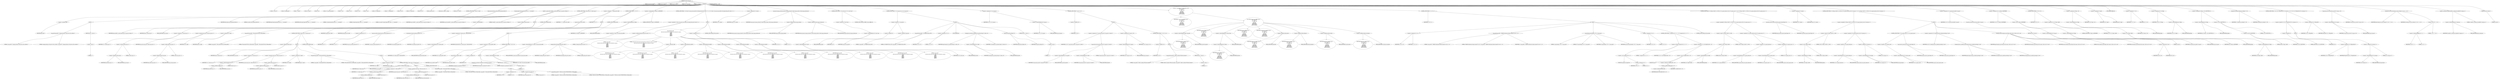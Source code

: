 digraph hostapd_notif_assoc {  
"1000119" [label = "(METHOD,hostapd_notif_assoc)" ]
"1000120" [label = "(PARAM,hostapd_data *hapd)" ]
"1000121" [label = "(PARAM,const u8 *addr)" ]
"1000122" [label = "(PARAM,const u8 *req_ies)" ]
"1000123" [label = "(PARAM,size_t req_ies_len)" ]
"1000124" [label = "(PARAM,int reassoc)" ]
"1000125" [label = "(BLOCK,,)" ]
"1000126" [label = "(LOCAL,v5: const u8 *)" ]
"1000127" [label = "(LOCAL,v6: hostapd_data *)" ]
"1000128" [label = "(LOCAL,v7: sta_info *)" ]
"1000129" [label = "(LOCAL,v8: sta_info *)" ]
"1000130" [label = "(LOCAL,v9: int)" ]
"1000131" [label = "(LOCAL,v10: wpa_state_machine *)" ]
"1000132" [label = "(LOCAL,v11: int)" ]
"1000133" [label = "(LOCAL,v12: int)" ]
"1000134" [label = "(LOCAL,v13: int)" ]
"1000135" [label = "(LOCAL,v15: int)" ]
"1000136" [label = "(LOCAL,v16: unsigned int)" ]
"1000137" [label = "(LOCAL,v17: hostapd_data *)" ]
"1000138" [label = "(LOCAL,v18: u32)" ]
"1000139" [label = "(LOCAL,v19: wpa_event)" ]
"1000140" [label = "(LOCAL,v20: u8 *)" ]
"1000141" [label = "(LOCAL,wpa_ie_len: int)" ]
"1000142" [label = "(LOCAL,elems: ieee802_11_elems)" ]
"1000143" [label = "(LOCAL,eid: u8 [ 1080 ])" ]
"1000144" [label = "(CONTROL_STRUCTURE,if ( !addr ),if ( !addr ))" ]
"1000145" [label = "(<operator>.logicalNot,!addr)" ]
"1000146" [label = "(IDENTIFIER,addr,!addr)" ]
"1000147" [label = "(BLOCK,,)" ]
"1000148" [label = "(wpa_printf,wpa_printf(2, \"hostapd_notif_assoc: Skip event with no address\"))" ]
"1000149" [label = "(LITERAL,2,wpa_printf(2, \"hostapd_notif_assoc: Skip event with no address\"))" ]
"1000150" [label = "(LITERAL,\"hostapd_notif_assoc: Skip event with no address\",wpa_printf(2, \"hostapd_notif_assoc: Skip event with no address\"))" ]
"1000151" [label = "(RETURN,return -1;,return -1;)" ]
"1000152" [label = "(<operator>.minus,-1)" ]
"1000153" [label = "(LITERAL,1,-1)" ]
"1000154" [label = "(random_add_randomness,random_add_randomness(addr, 6u))" ]
"1000155" [label = "(IDENTIFIER,addr,random_add_randomness(addr, 6u))" ]
"1000156" [label = "(LITERAL,6u,random_add_randomness(addr, 6u))" ]
"1000157" [label = "(hostapd_logger,hostapd_logger(hapd, addr, 1u, 2, \"associated\"))" ]
"1000158" [label = "(IDENTIFIER,hapd,hostapd_logger(hapd, addr, 1u, 2, \"associated\"))" ]
"1000159" [label = "(IDENTIFIER,addr,hostapd_logger(hapd, addr, 1u, 2, \"associated\"))" ]
"1000160" [label = "(LITERAL,1u,hostapd_logger(hapd, addr, 1u, 2, \"associated\"))" ]
"1000161" [label = "(LITERAL,2,hostapd_logger(hapd, addr, 1u, 2, \"associated\"))" ]
"1000162" [label = "(LITERAL,\"associated\",hostapd_logger(hapd, addr, 1u, 2, \"associated\"))" ]
"1000163" [label = "(ieee802_11_parse_elems,ieee802_11_parse_elems(req_ies, req_ies_len, &elems, 0))" ]
"1000164" [label = "(IDENTIFIER,req_ies,ieee802_11_parse_elems(req_ies, req_ies_len, &elems, 0))" ]
"1000165" [label = "(IDENTIFIER,req_ies_len,ieee802_11_parse_elems(req_ies, req_ies_len, &elems, 0))" ]
"1000166" [label = "(<operator>.addressOf,&elems)" ]
"1000167" [label = "(IDENTIFIER,elems,ieee802_11_parse_elems(req_ies, req_ies_len, &elems, 0))" ]
"1000168" [label = "(LITERAL,0,ieee802_11_parse_elems(req_ies, req_ies_len, &elems, 0))" ]
"1000169" [label = "(CONTROL_STRUCTURE,if ( elems.wps_ie ),if ( elems.wps_ie ))" ]
"1000170" [label = "(<operator>.fieldAccess,elems.wps_ie)" ]
"1000171" [label = "(IDENTIFIER,elems,if ( elems.wps_ie ))" ]
"1000172" [label = "(FIELD_IDENTIFIER,wps_ie,wps_ie)" ]
"1000173" [label = "(BLOCK,,)" ]
"1000174" [label = "(<operator>.assignment,v5 = elems.wps_ie - 2)" ]
"1000175" [label = "(IDENTIFIER,v5,v5 = elems.wps_ie - 2)" ]
"1000176" [label = "(<operator>.subtraction,elems.wps_ie - 2)" ]
"1000177" [label = "(<operator>.fieldAccess,elems.wps_ie)" ]
"1000178" [label = "(IDENTIFIER,elems,elems.wps_ie - 2)" ]
"1000179" [label = "(FIELD_IDENTIFIER,wps_ie,wps_ie)" ]
"1000180" [label = "(LITERAL,2,elems.wps_ie - 2)" ]
"1000181" [label = "(<operator>.assignment,wpa_ie_len = elems.wps_ie_len + 2)" ]
"1000182" [label = "(IDENTIFIER,wpa_ie_len,wpa_ie_len = elems.wps_ie_len + 2)" ]
"1000183" [label = "(<operator>.addition,elems.wps_ie_len + 2)" ]
"1000184" [label = "(<operator>.fieldAccess,elems.wps_ie_len)" ]
"1000185" [label = "(IDENTIFIER,elems,elems.wps_ie_len + 2)" ]
"1000186" [label = "(FIELD_IDENTIFIER,wps_ie_len,wps_ie_len)" ]
"1000187" [label = "(LITERAL,2,elems.wps_ie_len + 2)" ]
"1000188" [label = "(<operator>.assignment,v6 = hapd)" ]
"1000189" [label = "(IDENTIFIER,v6,v6 = hapd)" ]
"1000190" [label = "(IDENTIFIER,hapd,v6 = hapd)" ]
"1000191" [label = "(wpa_printf,wpa_printf(2, \"STA included WPS IE in (Re)AssocReq\"))" ]
"1000192" [label = "(LITERAL,2,wpa_printf(2, \"STA included WPS IE in (Re)AssocReq\"))" ]
"1000193" [label = "(LITERAL,\"STA included WPS IE in (Re)AssocReq\",wpa_printf(2, \"STA included WPS IE in (Re)AssocReq\"))" ]
"1000194" [label = "(CONTROL_STRUCTURE,else,else)" ]
"1000195" [label = "(CONTROL_STRUCTURE,if ( elems.rsn_ie ),if ( elems.rsn_ie ))" ]
"1000196" [label = "(<operator>.fieldAccess,elems.rsn_ie)" ]
"1000197" [label = "(IDENTIFIER,elems,if ( elems.rsn_ie ))" ]
"1000198" [label = "(FIELD_IDENTIFIER,rsn_ie,rsn_ie)" ]
"1000199" [label = "(BLOCK,,)" ]
"1000200" [label = "(<operator>.assignment,v5 = elems.rsn_ie - 2)" ]
"1000201" [label = "(IDENTIFIER,v5,v5 = elems.rsn_ie - 2)" ]
"1000202" [label = "(<operator>.subtraction,elems.rsn_ie - 2)" ]
"1000203" [label = "(<operator>.fieldAccess,elems.rsn_ie)" ]
"1000204" [label = "(IDENTIFIER,elems,elems.rsn_ie - 2)" ]
"1000205" [label = "(FIELD_IDENTIFIER,rsn_ie,rsn_ie)" ]
"1000206" [label = "(LITERAL,2,elems.rsn_ie - 2)" ]
"1000207" [label = "(<operator>.assignment,wpa_ie_len = elems.rsn_ie_len + 2)" ]
"1000208" [label = "(IDENTIFIER,wpa_ie_len,wpa_ie_len = elems.rsn_ie_len + 2)" ]
"1000209" [label = "(<operator>.addition,elems.rsn_ie_len + 2)" ]
"1000210" [label = "(<operator>.fieldAccess,elems.rsn_ie_len)" ]
"1000211" [label = "(IDENTIFIER,elems,elems.rsn_ie_len + 2)" ]
"1000212" [label = "(FIELD_IDENTIFIER,rsn_ie_len,rsn_ie_len)" ]
"1000213" [label = "(LITERAL,2,elems.rsn_ie_len + 2)" ]
"1000214" [label = "(<operator>.assignment,v6 = hapd)" ]
"1000215" [label = "(IDENTIFIER,v6,v6 = hapd)" ]
"1000216" [label = "(IDENTIFIER,hapd,v6 = hapd)" ]
"1000217" [label = "(wpa_printf,wpa_printf(2, \"STA included RSN IE in (Re)AssocReq\"))" ]
"1000218" [label = "(LITERAL,2,wpa_printf(2, \"STA included RSN IE in (Re)AssocReq\"))" ]
"1000219" [label = "(LITERAL,\"STA included RSN IE in (Re)AssocReq\",wpa_printf(2, \"STA included RSN IE in (Re)AssocReq\"))" ]
"1000220" [label = "(CONTROL_STRUCTURE,else,else)" ]
"1000221" [label = "(BLOCK,,)" ]
"1000222" [label = "(<operator>.assignment,v6 = hapd)" ]
"1000223" [label = "(IDENTIFIER,v6,v6 = hapd)" ]
"1000224" [label = "(IDENTIFIER,hapd,v6 = hapd)" ]
"1000225" [label = "(CONTROL_STRUCTURE,if ( elems.wpa_ie ),if ( elems.wpa_ie ))" ]
"1000226" [label = "(<operator>.fieldAccess,elems.wpa_ie)" ]
"1000227" [label = "(IDENTIFIER,elems,if ( elems.wpa_ie ))" ]
"1000228" [label = "(FIELD_IDENTIFIER,wpa_ie,wpa_ie)" ]
"1000229" [label = "(BLOCK,,)" ]
"1000230" [label = "(<operator>.assignment,v5 = elems.wpa_ie - 2)" ]
"1000231" [label = "(IDENTIFIER,v5,v5 = elems.wpa_ie - 2)" ]
"1000232" [label = "(<operator>.subtraction,elems.wpa_ie - 2)" ]
"1000233" [label = "(<operator>.fieldAccess,elems.wpa_ie)" ]
"1000234" [label = "(IDENTIFIER,elems,elems.wpa_ie - 2)" ]
"1000235" [label = "(FIELD_IDENTIFIER,wpa_ie,wpa_ie)" ]
"1000236" [label = "(LITERAL,2,elems.wpa_ie - 2)" ]
"1000237" [label = "(<operator>.assignment,wpa_ie_len = elems.wpa_ie_len + 2)" ]
"1000238" [label = "(IDENTIFIER,wpa_ie_len,wpa_ie_len = elems.wpa_ie_len + 2)" ]
"1000239" [label = "(<operator>.addition,elems.wpa_ie_len + 2)" ]
"1000240" [label = "(<operator>.fieldAccess,elems.wpa_ie_len)" ]
"1000241" [label = "(IDENTIFIER,elems,elems.wpa_ie_len + 2)" ]
"1000242" [label = "(FIELD_IDENTIFIER,wpa_ie_len,wpa_ie_len)" ]
"1000243" [label = "(LITERAL,2,elems.wpa_ie_len + 2)" ]
"1000244" [label = "(wpa_printf,wpa_printf(2, \"STA included WPA IE in (Re)AssocReq\"))" ]
"1000245" [label = "(LITERAL,2,wpa_printf(2, \"STA included WPA IE in (Re)AssocReq\"))" ]
"1000246" [label = "(LITERAL,\"STA included WPA IE in (Re)AssocReq\",wpa_printf(2, \"STA included WPA IE in (Re)AssocReq\"))" ]
"1000247" [label = "(CONTROL_STRUCTURE,else,else)" ]
"1000248" [label = "(BLOCK,,)" ]
"1000249" [label = "(<operator>.assignment,v5 = 0)" ]
"1000250" [label = "(IDENTIFIER,v5,v5 = 0)" ]
"1000251" [label = "(LITERAL,0,v5 = 0)" ]
"1000252" [label = "(<operator>.assignment,wpa_ie_len = 0)" ]
"1000253" [label = "(IDENTIFIER,wpa_ie_len,wpa_ie_len = 0)" ]
"1000254" [label = "(LITERAL,0,wpa_ie_len = 0)" ]
"1000255" [label = "(wpa_printf,wpa_printf(2, \"STA did not include WPS/RSN/WPA IE in (Re)AssocReq\"))" ]
"1000256" [label = "(LITERAL,2,wpa_printf(2, \"STA did not include WPS/RSN/WPA IE in (Re)AssocReq\"))" ]
"1000257" [label = "(LITERAL,\"STA did not include WPS/RSN/WPA IE in (Re)AssocReq\",wpa_printf(2, \"STA did not include WPS/RSN/WPA IE in (Re)AssocReq\"))" ]
"1000258" [label = "(<operator>.assignment,v7 = ap_get_sta(v6, addr))" ]
"1000259" [label = "(IDENTIFIER,v7,v7 = ap_get_sta(v6, addr))" ]
"1000260" [label = "(ap_get_sta,ap_get_sta(v6, addr))" ]
"1000261" [label = "(IDENTIFIER,v6,ap_get_sta(v6, addr))" ]
"1000262" [label = "(IDENTIFIER,addr,ap_get_sta(v6, addr))" ]
"1000263" [label = "(CONTROL_STRUCTURE,if ( v7 ),if ( v7 ))" ]
"1000264" [label = "(IDENTIFIER,v7,if ( v7 ))" ]
"1000265" [label = "(BLOCK,,)" ]
"1000266" [label = "(<operator>.assignment,v8 = v7)" ]
"1000267" [label = "(IDENTIFIER,v8,v8 = v7)" ]
"1000268" [label = "(IDENTIFIER,v7,v8 = v7)" ]
"1000269" [label = "(ap_sta_no_session_timeout,ap_sta_no_session_timeout(v6, v7))" ]
"1000270" [label = "(IDENTIFIER,v6,ap_sta_no_session_timeout(v6, v7))" ]
"1000271" [label = "(IDENTIFIER,v7,ap_sta_no_session_timeout(v6, v7))" ]
"1000272" [label = "(accounting_sta_stop,accounting_sta_stop(v6, v8))" ]
"1000273" [label = "(IDENTIFIER,v6,accounting_sta_stop(v6, v8))" ]
"1000274" [label = "(IDENTIFIER,v8,accounting_sta_stop(v6, v8))" ]
"1000275" [label = "(<operator>.assignment,v8->timeout_next = STA_NULLFUNC)" ]
"1000276" [label = "(<operator>.indirectFieldAccess,v8->timeout_next)" ]
"1000277" [label = "(IDENTIFIER,v8,v8->timeout_next = STA_NULLFUNC)" ]
"1000278" [label = "(FIELD_IDENTIFIER,timeout_next,timeout_next)" ]
"1000279" [label = "(IDENTIFIER,STA_NULLFUNC,v8->timeout_next = STA_NULLFUNC)" ]
"1000280" [label = "(CONTROL_STRUCTURE,else,else)" ]
"1000281" [label = "(BLOCK,,)" ]
"1000282" [label = "(<operator>.assignment,v8 = ap_sta_add(v6, addr))" ]
"1000283" [label = "(IDENTIFIER,v8,v8 = ap_sta_add(v6, addr))" ]
"1000284" [label = "(ap_sta_add,ap_sta_add(v6, addr))" ]
"1000285" [label = "(IDENTIFIER,v6,ap_sta_add(v6, addr))" ]
"1000286" [label = "(IDENTIFIER,addr,ap_sta_add(v6, addr))" ]
"1000287" [label = "(CONTROL_STRUCTURE,if ( !v8 ),if ( !v8 ))" ]
"1000288" [label = "(<operator>.logicalNot,!v8)" ]
"1000289" [label = "(IDENTIFIER,v8,!v8)" ]
"1000290" [label = "(BLOCK,,)" ]
"1000291" [label = "(hostapd_drv_sta_disassoc,hostapd_drv_sta_disassoc(v6, addr, 5))" ]
"1000292" [label = "(IDENTIFIER,v6,hostapd_drv_sta_disassoc(v6, addr, 5))" ]
"1000293" [label = "(IDENTIFIER,addr,hostapd_drv_sta_disassoc(v6, addr, 5))" ]
"1000294" [label = "(LITERAL,5,hostapd_drv_sta_disassoc(v6, addr, 5))" ]
"1000295" [label = "(RETURN,return -1;,return -1;)" ]
"1000296" [label = "(<operator>.minus,-1)" ]
"1000297" [label = "(LITERAL,1,-1)" ]
"1000298" [label = "(<operators>.assignmentAnd,v8->flags &= 0xFFFECFFF)" ]
"1000299" [label = "(<operator>.indirectFieldAccess,v8->flags)" ]
"1000300" [label = "(IDENTIFIER,v8,v8->flags &= 0xFFFECFFF)" ]
"1000301" [label = "(FIELD_IDENTIFIER,flags,flags)" ]
"1000302" [label = "(LITERAL,0xFFFECFFF,v8->flags &= 0xFFFECFFF)" ]
"1000303" [label = "(CONTROL_STRUCTURE,if ( !v6->iface->drv_max_acl_mac_addrs && hostapd_check_acl(v6, addr, 0) != 1 ),if ( !v6->iface->drv_max_acl_mac_addrs && hostapd_check_acl(v6, addr, 0) != 1 ))" ]
"1000304" [label = "(<operator>.logicalAnd,!v6->iface->drv_max_acl_mac_addrs && hostapd_check_acl(v6, addr, 0) != 1)" ]
"1000305" [label = "(<operator>.logicalNot,!v6->iface->drv_max_acl_mac_addrs)" ]
"1000306" [label = "(<operator>.indirectFieldAccess,v6->iface->drv_max_acl_mac_addrs)" ]
"1000307" [label = "(<operator>.indirectFieldAccess,v6->iface)" ]
"1000308" [label = "(IDENTIFIER,v6,!v6->iface->drv_max_acl_mac_addrs)" ]
"1000309" [label = "(FIELD_IDENTIFIER,iface,iface)" ]
"1000310" [label = "(FIELD_IDENTIFIER,drv_max_acl_mac_addrs,drv_max_acl_mac_addrs)" ]
"1000311" [label = "(<operator>.notEquals,hostapd_check_acl(v6, addr, 0) != 1)" ]
"1000312" [label = "(hostapd_check_acl,hostapd_check_acl(v6, addr, 0))" ]
"1000313" [label = "(IDENTIFIER,v6,hostapd_check_acl(v6, addr, 0))" ]
"1000314" [label = "(IDENTIFIER,addr,hostapd_check_acl(v6, addr, 0))" ]
"1000315" [label = "(LITERAL,0,hostapd_check_acl(v6, addr, 0))" ]
"1000316" [label = "(LITERAL,1,hostapd_check_acl(v6, addr, 0) != 1)" ]
"1000317" [label = "(BLOCK,,)" ]
"1000318" [label = "(wpa_printf,wpa_printf(\n      3,\n      \"STA %02x:%02x:%02x:%02x:%02x:%02x not allowed to connect\",\n      *addr,\n      addr[1],\n      addr[2],\n      addr[3],\n      addr[4],\n      addr[5]))" ]
"1000319" [label = "(LITERAL,3,wpa_printf(\n      3,\n      \"STA %02x:%02x:%02x:%02x:%02x:%02x not allowed to connect\",\n      *addr,\n      addr[1],\n      addr[2],\n      addr[3],\n      addr[4],\n      addr[5]))" ]
"1000320" [label = "(LITERAL,\"STA %02x:%02x:%02x:%02x:%02x:%02x not allowed to connect\",wpa_printf(\n      3,\n      \"STA %02x:%02x:%02x:%02x:%02x:%02x not allowed to connect\",\n      *addr,\n      addr[1],\n      addr[2],\n      addr[3],\n      addr[4],\n      addr[5]))" ]
"1000321" [label = "(<operator>.indirection,*addr)" ]
"1000322" [label = "(IDENTIFIER,addr,wpa_printf(\n      3,\n      \"STA %02x:%02x:%02x:%02x:%02x:%02x not allowed to connect\",\n      *addr,\n      addr[1],\n      addr[2],\n      addr[3],\n      addr[4],\n      addr[5]))" ]
"1000323" [label = "(<operator>.indirectIndexAccess,addr[1])" ]
"1000324" [label = "(IDENTIFIER,addr,wpa_printf(\n      3,\n      \"STA %02x:%02x:%02x:%02x:%02x:%02x not allowed to connect\",\n      *addr,\n      addr[1],\n      addr[2],\n      addr[3],\n      addr[4],\n      addr[5]))" ]
"1000325" [label = "(LITERAL,1,wpa_printf(\n      3,\n      \"STA %02x:%02x:%02x:%02x:%02x:%02x not allowed to connect\",\n      *addr,\n      addr[1],\n      addr[2],\n      addr[3],\n      addr[4],\n      addr[5]))" ]
"1000326" [label = "(<operator>.indirectIndexAccess,addr[2])" ]
"1000327" [label = "(IDENTIFIER,addr,wpa_printf(\n      3,\n      \"STA %02x:%02x:%02x:%02x:%02x:%02x not allowed to connect\",\n      *addr,\n      addr[1],\n      addr[2],\n      addr[3],\n      addr[4],\n      addr[5]))" ]
"1000328" [label = "(LITERAL,2,wpa_printf(\n      3,\n      \"STA %02x:%02x:%02x:%02x:%02x:%02x not allowed to connect\",\n      *addr,\n      addr[1],\n      addr[2],\n      addr[3],\n      addr[4],\n      addr[5]))" ]
"1000329" [label = "(<operator>.indirectIndexAccess,addr[3])" ]
"1000330" [label = "(IDENTIFIER,addr,wpa_printf(\n      3,\n      \"STA %02x:%02x:%02x:%02x:%02x:%02x not allowed to connect\",\n      *addr,\n      addr[1],\n      addr[2],\n      addr[3],\n      addr[4],\n      addr[5]))" ]
"1000331" [label = "(LITERAL,3,wpa_printf(\n      3,\n      \"STA %02x:%02x:%02x:%02x:%02x:%02x not allowed to connect\",\n      *addr,\n      addr[1],\n      addr[2],\n      addr[3],\n      addr[4],\n      addr[5]))" ]
"1000332" [label = "(<operator>.indirectIndexAccess,addr[4])" ]
"1000333" [label = "(IDENTIFIER,addr,wpa_printf(\n      3,\n      \"STA %02x:%02x:%02x:%02x:%02x:%02x not allowed to connect\",\n      *addr,\n      addr[1],\n      addr[2],\n      addr[3],\n      addr[4],\n      addr[5]))" ]
"1000334" [label = "(LITERAL,4,wpa_printf(\n      3,\n      \"STA %02x:%02x:%02x:%02x:%02x:%02x not allowed to connect\",\n      *addr,\n      addr[1],\n      addr[2],\n      addr[3],\n      addr[4],\n      addr[5]))" ]
"1000335" [label = "(<operator>.indirectIndexAccess,addr[5])" ]
"1000336" [label = "(IDENTIFIER,addr,wpa_printf(\n      3,\n      \"STA %02x:%02x:%02x:%02x:%02x:%02x not allowed to connect\",\n      *addr,\n      addr[1],\n      addr[2],\n      addr[3],\n      addr[4],\n      addr[5]))" ]
"1000337" [label = "(LITERAL,5,wpa_printf(\n      3,\n      \"STA %02x:%02x:%02x:%02x:%02x:%02x not allowed to connect\",\n      *addr,\n      addr[1],\n      addr[2],\n      addr[3],\n      addr[4],\n      addr[5]))" ]
"1000338" [label = "(<operator>.assignment,v13 = 1)" ]
"1000339" [label = "(IDENTIFIER,v13,v13 = 1)" ]
"1000340" [label = "(LITERAL,1,v13 = 1)" ]
"1000341" [label = "(CONTROL_STRUCTURE,goto fail;,goto fail;)" ]
"1000342" [label = "(<operator>.assignment,v9 = reassoc)" ]
"1000343" [label = "(IDENTIFIER,v9,v9 = reassoc)" ]
"1000344" [label = "(IDENTIFIER,reassoc,v9 = reassoc)" ]
"1000345" [label = "(ap_copy_sta_supp_op_classes,ap_copy_sta_supp_op_classes(v8, elems.supp_op_classes, elems.supp_op_classes_len))" ]
"1000346" [label = "(IDENTIFIER,v8,ap_copy_sta_supp_op_classes(v8, elems.supp_op_classes, elems.supp_op_classes_len))" ]
"1000347" [label = "(<operator>.fieldAccess,elems.supp_op_classes)" ]
"1000348" [label = "(IDENTIFIER,elems,ap_copy_sta_supp_op_classes(v8, elems.supp_op_classes, elems.supp_op_classes_len))" ]
"1000349" [label = "(FIELD_IDENTIFIER,supp_op_classes,supp_op_classes)" ]
"1000350" [label = "(<operator>.fieldAccess,elems.supp_op_classes_len)" ]
"1000351" [label = "(IDENTIFIER,elems,ap_copy_sta_supp_op_classes(v8, elems.supp_op_classes, elems.supp_op_classes_len))" ]
"1000352" [label = "(FIELD_IDENTIFIER,supp_op_classes_len,supp_op_classes_len)" ]
"1000353" [label = "(CONTROL_STRUCTURE,if ( !v6->conf->wpa ),if ( !v6->conf->wpa ))" ]
"1000354" [label = "(<operator>.logicalNot,!v6->conf->wpa)" ]
"1000355" [label = "(<operator>.indirectFieldAccess,v6->conf->wpa)" ]
"1000356" [label = "(<operator>.indirectFieldAccess,v6->conf)" ]
"1000357" [label = "(IDENTIFIER,v6,!v6->conf->wpa)" ]
"1000358" [label = "(FIELD_IDENTIFIER,conf,conf)" ]
"1000359" [label = "(FIELD_IDENTIFIER,wpa,wpa)" ]
"1000360" [label = "(CONTROL_STRUCTURE,goto LABEL_38;,goto LABEL_38;)" ]
"1000361" [label = "(CONTROL_STRUCTURE,if ( !v5 || !wpa_ie_len ),if ( !v5 || !wpa_ie_len ))" ]
"1000362" [label = "(<operator>.logicalOr,!v5 || !wpa_ie_len)" ]
"1000363" [label = "(<operator>.logicalNot,!v5)" ]
"1000364" [label = "(IDENTIFIER,v5,!v5)" ]
"1000365" [label = "(<operator>.logicalNot,!wpa_ie_len)" ]
"1000366" [label = "(IDENTIFIER,wpa_ie_len,!wpa_ie_len)" ]
"1000367" [label = "(BLOCK,,)" ]
"1000368" [label = "(wpa_printf,wpa_printf(2, \"No WPA/RSN IE from STA\"))" ]
"1000369" [label = "(LITERAL,2,wpa_printf(2, \"No WPA/RSN IE from STA\"))" ]
"1000370" [label = "(LITERAL,\"No WPA/RSN IE from STA\",wpa_printf(2, \"No WPA/RSN IE from STA\"))" ]
"1000371" [label = "(<operator>.assignment,v13 = 13)" ]
"1000372" [label = "(IDENTIFIER,v13,v13 = 13)" ]
"1000373" [label = "(LITERAL,13,v13 = 13)" ]
"1000374" [label = "(JUMP_TARGET,fail)" ]
"1000375" [label = "(hostapd_drv_sta_disassoc,hostapd_drv_sta_disassoc(hapd, v8->addr, v13))" ]
"1000376" [label = "(IDENTIFIER,hapd,hostapd_drv_sta_disassoc(hapd, v8->addr, v13))" ]
"1000377" [label = "(<operator>.indirectFieldAccess,v8->addr)" ]
"1000378" [label = "(IDENTIFIER,v8,hostapd_drv_sta_disassoc(hapd, v8->addr, v13))" ]
"1000379" [label = "(FIELD_IDENTIFIER,addr,addr)" ]
"1000380" [label = "(IDENTIFIER,v13,hostapd_drv_sta_disassoc(hapd, v8->addr, v13))" ]
"1000381" [label = "(ap_free_sta,ap_free_sta(hapd, v8))" ]
"1000382" [label = "(IDENTIFIER,hapd,ap_free_sta(hapd, v8))" ]
"1000383" [label = "(IDENTIFIER,v8,ap_free_sta(hapd, v8))" ]
"1000384" [label = "(RETURN,return -1;,return -1;)" ]
"1000385" [label = "(<operator>.minus,-1)" ]
"1000386" [label = "(LITERAL,1,-1)" ]
"1000387" [label = "(<operator>.assignment,v10 = v8->wpa_sm)" ]
"1000388" [label = "(IDENTIFIER,v10,v10 = v8->wpa_sm)" ]
"1000389" [label = "(<operator>.indirectFieldAccess,v8->wpa_sm)" ]
"1000390" [label = "(IDENTIFIER,v8,v10 = v8->wpa_sm)" ]
"1000391" [label = "(FIELD_IDENTIFIER,wpa_sm,wpa_sm)" ]
"1000392" [label = "(CONTROL_STRUCTURE,if ( !v10 ),if ( !v10 ))" ]
"1000393" [label = "(<operator>.logicalNot,!v10)" ]
"1000394" [label = "(IDENTIFIER,v10,!v10)" ]
"1000395" [label = "(BLOCK,,)" ]
"1000396" [label = "(<operator>.assignment,v10 = wpa_auth_sta_init(v6->wpa_auth, v8->addr, 0))" ]
"1000397" [label = "(IDENTIFIER,v10,v10 = wpa_auth_sta_init(v6->wpa_auth, v8->addr, 0))" ]
"1000398" [label = "(wpa_auth_sta_init,wpa_auth_sta_init(v6->wpa_auth, v8->addr, 0))" ]
"1000399" [label = "(<operator>.indirectFieldAccess,v6->wpa_auth)" ]
"1000400" [label = "(IDENTIFIER,v6,wpa_auth_sta_init(v6->wpa_auth, v8->addr, 0))" ]
"1000401" [label = "(FIELD_IDENTIFIER,wpa_auth,wpa_auth)" ]
"1000402" [label = "(<operator>.indirectFieldAccess,v8->addr)" ]
"1000403" [label = "(IDENTIFIER,v8,wpa_auth_sta_init(v6->wpa_auth, v8->addr, 0))" ]
"1000404" [label = "(FIELD_IDENTIFIER,addr,addr)" ]
"1000405" [label = "(LITERAL,0,wpa_auth_sta_init(v6->wpa_auth, v8->addr, 0))" ]
"1000406" [label = "(<operator>.assignment,v8->wpa_sm = v10)" ]
"1000407" [label = "(<operator>.indirectFieldAccess,v8->wpa_sm)" ]
"1000408" [label = "(IDENTIFIER,v8,v8->wpa_sm = v10)" ]
"1000409" [label = "(FIELD_IDENTIFIER,wpa_sm,wpa_sm)" ]
"1000410" [label = "(IDENTIFIER,v10,v8->wpa_sm = v10)" ]
"1000411" [label = "(CONTROL_STRUCTURE,if ( !v10 ),if ( !v10 ))" ]
"1000412" [label = "(<operator>.logicalNot,!v10)" ]
"1000413" [label = "(IDENTIFIER,v10,!v10)" ]
"1000414" [label = "(BLOCK,,)" ]
"1000415" [label = "(wpa_printf,wpa_printf(5, \"Failed to initialize WPA state machine\"))" ]
"1000416" [label = "(LITERAL,5,wpa_printf(5, \"Failed to initialize WPA state machine\"))" ]
"1000417" [label = "(LITERAL,\"Failed to initialize WPA state machine\",wpa_printf(5, \"Failed to initialize WPA state machine\"))" ]
"1000418" [label = "(RETURN,return -1;,return -1;)" ]
"1000419" [label = "(<operator>.minus,-1)" ]
"1000420" [label = "(LITERAL,1,-1)" ]
"1000421" [label = "(<operator>.assignment,v11 = wpa_validate_wpa_ie(\n          hapd->wpa_auth,\n          v10,\n          v6->iface->freq,\n          v5,\n          wpa_ie_len,\n          elems.mdie,\n          elems.mdie_len,\n          elems.owe_dh,\n          elems.owe_dh_len))" ]
"1000422" [label = "(IDENTIFIER,v11,v11 = wpa_validate_wpa_ie(\n          hapd->wpa_auth,\n          v10,\n          v6->iface->freq,\n          v5,\n          wpa_ie_len,\n          elems.mdie,\n          elems.mdie_len,\n          elems.owe_dh,\n          elems.owe_dh_len))" ]
"1000423" [label = "(wpa_validate_wpa_ie,wpa_validate_wpa_ie(\n          hapd->wpa_auth,\n          v10,\n          v6->iface->freq,\n          v5,\n          wpa_ie_len,\n          elems.mdie,\n          elems.mdie_len,\n          elems.owe_dh,\n          elems.owe_dh_len))" ]
"1000424" [label = "(<operator>.indirectFieldAccess,hapd->wpa_auth)" ]
"1000425" [label = "(IDENTIFIER,hapd,wpa_validate_wpa_ie(\n          hapd->wpa_auth,\n          v10,\n          v6->iface->freq,\n          v5,\n          wpa_ie_len,\n          elems.mdie,\n          elems.mdie_len,\n          elems.owe_dh,\n          elems.owe_dh_len))" ]
"1000426" [label = "(FIELD_IDENTIFIER,wpa_auth,wpa_auth)" ]
"1000427" [label = "(IDENTIFIER,v10,wpa_validate_wpa_ie(\n          hapd->wpa_auth,\n          v10,\n          v6->iface->freq,\n          v5,\n          wpa_ie_len,\n          elems.mdie,\n          elems.mdie_len,\n          elems.owe_dh,\n          elems.owe_dh_len))" ]
"1000428" [label = "(<operator>.indirectFieldAccess,v6->iface->freq)" ]
"1000429" [label = "(<operator>.indirectFieldAccess,v6->iface)" ]
"1000430" [label = "(IDENTIFIER,v6,wpa_validate_wpa_ie(\n          hapd->wpa_auth,\n          v10,\n          v6->iface->freq,\n          v5,\n          wpa_ie_len,\n          elems.mdie,\n          elems.mdie_len,\n          elems.owe_dh,\n          elems.owe_dh_len))" ]
"1000431" [label = "(FIELD_IDENTIFIER,iface,iface)" ]
"1000432" [label = "(FIELD_IDENTIFIER,freq,freq)" ]
"1000433" [label = "(IDENTIFIER,v5,wpa_validate_wpa_ie(\n          hapd->wpa_auth,\n          v10,\n          v6->iface->freq,\n          v5,\n          wpa_ie_len,\n          elems.mdie,\n          elems.mdie_len,\n          elems.owe_dh,\n          elems.owe_dh_len))" ]
"1000434" [label = "(IDENTIFIER,wpa_ie_len,wpa_validate_wpa_ie(\n          hapd->wpa_auth,\n          v10,\n          v6->iface->freq,\n          v5,\n          wpa_ie_len,\n          elems.mdie,\n          elems.mdie_len,\n          elems.owe_dh,\n          elems.owe_dh_len))" ]
"1000435" [label = "(<operator>.fieldAccess,elems.mdie)" ]
"1000436" [label = "(IDENTIFIER,elems,wpa_validate_wpa_ie(\n          hapd->wpa_auth,\n          v10,\n          v6->iface->freq,\n          v5,\n          wpa_ie_len,\n          elems.mdie,\n          elems.mdie_len,\n          elems.owe_dh,\n          elems.owe_dh_len))" ]
"1000437" [label = "(FIELD_IDENTIFIER,mdie,mdie)" ]
"1000438" [label = "(<operator>.fieldAccess,elems.mdie_len)" ]
"1000439" [label = "(IDENTIFIER,elems,wpa_validate_wpa_ie(\n          hapd->wpa_auth,\n          v10,\n          v6->iface->freq,\n          v5,\n          wpa_ie_len,\n          elems.mdie,\n          elems.mdie_len,\n          elems.owe_dh,\n          elems.owe_dh_len))" ]
"1000440" [label = "(FIELD_IDENTIFIER,mdie_len,mdie_len)" ]
"1000441" [label = "(<operator>.fieldAccess,elems.owe_dh)" ]
"1000442" [label = "(IDENTIFIER,elems,wpa_validate_wpa_ie(\n          hapd->wpa_auth,\n          v10,\n          v6->iface->freq,\n          v5,\n          wpa_ie_len,\n          elems.mdie,\n          elems.mdie_len,\n          elems.owe_dh,\n          elems.owe_dh_len))" ]
"1000443" [label = "(FIELD_IDENTIFIER,owe_dh,owe_dh)" ]
"1000444" [label = "(<operator>.fieldAccess,elems.owe_dh_len)" ]
"1000445" [label = "(IDENTIFIER,elems,wpa_validate_wpa_ie(\n          hapd->wpa_auth,\n          v10,\n          v6->iface->freq,\n          v5,\n          wpa_ie_len,\n          elems.mdie,\n          elems.mdie_len,\n          elems.owe_dh,\n          elems.owe_dh_len))" ]
"1000446" [label = "(FIELD_IDENTIFIER,owe_dh_len,owe_dh_len)" ]
"1000447" [label = "(CONTROL_STRUCTURE,if ( v11 ),if ( v11 ))" ]
"1000448" [label = "(IDENTIFIER,v11,if ( v11 ))" ]
"1000449" [label = "(BLOCK,,)" ]
"1000450" [label = "(<operator>.assignment,v12 = v11)" ]
"1000451" [label = "(IDENTIFIER,v12,v12 = v11)" ]
"1000452" [label = "(IDENTIFIER,v11,v12 = v11)" ]
"1000453" [label = "(wpa_printf,wpa_printf(2, \"WPA/RSN information element rejected? (res %u)\", v11))" ]
"1000454" [label = "(LITERAL,2,wpa_printf(2, \"WPA/RSN information element rejected? (res %u)\", v11))" ]
"1000455" [label = "(LITERAL,\"WPA/RSN information element rejected? (res %u)\",wpa_printf(2, \"WPA/RSN information element rejected? (res %u)\", v11))" ]
"1000456" [label = "(IDENTIFIER,v11,wpa_printf(2, \"WPA/RSN information element rejected? (res %u)\", v11))" ]
"1000457" [label = "(wpa_hexdump,wpa_hexdump(2, \"IE\", v5, wpa_ie_len))" ]
"1000458" [label = "(LITERAL,2,wpa_hexdump(2, \"IE\", v5, wpa_ie_len))" ]
"1000459" [label = "(LITERAL,\"IE\",wpa_hexdump(2, \"IE\", v5, wpa_ie_len))" ]
"1000460" [label = "(IDENTIFIER,v5,wpa_hexdump(2, \"IE\", v5, wpa_ie_len))" ]
"1000461" [label = "(IDENTIFIER,wpa_ie_len,wpa_hexdump(2, \"IE\", v5, wpa_ie_len))" ]
"1000462" [label = "(<operator>.assignment,v13 = 13)" ]
"1000463" [label = "(IDENTIFIER,v13,v13 = 13)" ]
"1000464" [label = "(LITERAL,13,v13 = 13)" ]
"1000465" [label = "(CONTROL_STRUCTURE,if ( (unsigned int)(v12 - 2) < 7 ),if ( (unsigned int)(v12 - 2) < 7 ))" ]
"1000466" [label = "(<operator>.lessThan,(unsigned int)(v12 - 2) < 7)" ]
"1000467" [label = "(<operator>.cast,(unsigned int)(v12 - 2))" ]
"1000468" [label = "(UNKNOWN,unsigned int,unsigned int)" ]
"1000469" [label = "(<operator>.subtraction,v12 - 2)" ]
"1000470" [label = "(IDENTIFIER,v12,v12 - 2)" ]
"1000471" [label = "(LITERAL,2,v12 - 2)" ]
"1000472" [label = "(LITERAL,7,(unsigned int)(v12 - 2) < 7)" ]
"1000473" [label = "(<operator>.assignment,v13 = (int)*(&off_80C1298 + v12))" ]
"1000474" [label = "(IDENTIFIER,v13,v13 = (int)*(&off_80C1298 + v12))" ]
"1000475" [label = "(<operator>.cast,(int)*(&off_80C1298 + v12))" ]
"1000476" [label = "(UNKNOWN,int,int)" ]
"1000477" [label = "(<operator>.indirection,*(&off_80C1298 + v12))" ]
"1000478" [label = "(<operator>.addition,&off_80C1298 + v12)" ]
"1000479" [label = "(<operator>.addressOf,&off_80C1298)" ]
"1000480" [label = "(IDENTIFIER,off_80C1298,&off_80C1298 + v12)" ]
"1000481" [label = "(IDENTIFIER,v12,&off_80C1298 + v12)" ]
"1000482" [label = "(CONTROL_STRUCTURE,goto fail;,goto fail;)" ]
"1000483" [label = "(CONTROL_STRUCTURE,if ( (v8->flags & 0x402) == 1026 && !v8->sa_query_timed_out && v8->sa_query_count > 0 ),if ( (v8->flags & 0x402) == 1026 && !v8->sa_query_timed_out && v8->sa_query_count > 0 ))" ]
"1000484" [label = "(<operator>.logicalAnd,(v8->flags & 0x402) == 1026 && !v8->sa_query_timed_out && v8->sa_query_count > 0)" ]
"1000485" [label = "(<operator>.equals,(v8->flags & 0x402) == 1026)" ]
"1000486" [label = "(<operator>.and,v8->flags & 0x402)" ]
"1000487" [label = "(<operator>.indirectFieldAccess,v8->flags)" ]
"1000488" [label = "(IDENTIFIER,v8,v8->flags & 0x402)" ]
"1000489" [label = "(FIELD_IDENTIFIER,flags,flags)" ]
"1000490" [label = "(LITERAL,0x402,v8->flags & 0x402)" ]
"1000491" [label = "(LITERAL,1026,(v8->flags & 0x402) == 1026)" ]
"1000492" [label = "(<operator>.logicalAnd,!v8->sa_query_timed_out && v8->sa_query_count > 0)" ]
"1000493" [label = "(<operator>.logicalNot,!v8->sa_query_timed_out)" ]
"1000494" [label = "(<operator>.indirectFieldAccess,v8->sa_query_timed_out)" ]
"1000495" [label = "(IDENTIFIER,v8,!v8->sa_query_timed_out)" ]
"1000496" [label = "(FIELD_IDENTIFIER,sa_query_timed_out,sa_query_timed_out)" ]
"1000497" [label = "(<operator>.greaterThan,v8->sa_query_count > 0)" ]
"1000498" [label = "(<operator>.indirectFieldAccess,v8->sa_query_count)" ]
"1000499" [label = "(IDENTIFIER,v8,v8->sa_query_count > 0)" ]
"1000500" [label = "(FIELD_IDENTIFIER,sa_query_count,sa_query_count)" ]
"1000501" [label = "(LITERAL,0,v8->sa_query_count > 0)" ]
"1000502" [label = "(ap_check_sa_query_timeout,ap_check_sa_query_timeout(hapd, v8))" ]
"1000503" [label = "(IDENTIFIER,hapd,ap_check_sa_query_timeout(hapd, v8))" ]
"1000504" [label = "(IDENTIFIER,v8,ap_check_sa_query_timeout(hapd, v8))" ]
"1000505" [label = "(<operator>.assignment,v9 = reassoc)" ]
"1000506" [label = "(IDENTIFIER,v9,v9 = reassoc)" ]
"1000507" [label = "(IDENTIFIER,reassoc,v9 = reassoc)" ]
"1000508" [label = "(CONTROL_STRUCTURE,if ( (v8->flags & 0x402) == 1026 && !v8->sa_query_timed_out && v8->auth_alg != 2 ),if ( (v8->flags & 0x402) == 1026 && !v8->sa_query_timed_out && v8->auth_alg != 2 ))" ]
"1000509" [label = "(<operator>.logicalAnd,(v8->flags & 0x402) == 1026 && !v8->sa_query_timed_out && v8->auth_alg != 2)" ]
"1000510" [label = "(<operator>.equals,(v8->flags & 0x402) == 1026)" ]
"1000511" [label = "(<operator>.and,v8->flags & 0x402)" ]
"1000512" [label = "(<operator>.indirectFieldAccess,v8->flags)" ]
"1000513" [label = "(IDENTIFIER,v8,v8->flags & 0x402)" ]
"1000514" [label = "(FIELD_IDENTIFIER,flags,flags)" ]
"1000515" [label = "(LITERAL,0x402,v8->flags & 0x402)" ]
"1000516" [label = "(LITERAL,1026,(v8->flags & 0x402) == 1026)" ]
"1000517" [label = "(<operator>.logicalAnd,!v8->sa_query_timed_out && v8->auth_alg != 2)" ]
"1000518" [label = "(<operator>.logicalNot,!v8->sa_query_timed_out)" ]
"1000519" [label = "(<operator>.indirectFieldAccess,v8->sa_query_timed_out)" ]
"1000520" [label = "(IDENTIFIER,v8,!v8->sa_query_timed_out)" ]
"1000521" [label = "(FIELD_IDENTIFIER,sa_query_timed_out,sa_query_timed_out)" ]
"1000522" [label = "(<operator>.notEquals,v8->auth_alg != 2)" ]
"1000523" [label = "(<operator>.indirectFieldAccess,v8->auth_alg)" ]
"1000524" [label = "(IDENTIFIER,v8,v8->auth_alg != 2)" ]
"1000525" [label = "(FIELD_IDENTIFIER,auth_alg,auth_alg)" ]
"1000526" [label = "(LITERAL,2,v8->auth_alg != 2)" ]
"1000527" [label = "(BLOCK,,)" ]
"1000528" [label = "(CONTROL_STRUCTURE,if ( !v8->sa_query_count ),if ( !v8->sa_query_count ))" ]
"1000529" [label = "(<operator>.logicalNot,!v8->sa_query_count)" ]
"1000530" [label = "(<operator>.indirectFieldAccess,v8->sa_query_count)" ]
"1000531" [label = "(IDENTIFIER,v8,!v8->sa_query_count)" ]
"1000532" [label = "(FIELD_IDENTIFIER,sa_query_count,sa_query_count)" ]
"1000533" [label = "(ap_sta_start_sa_query,ap_sta_start_sa_query(hapd, v8))" ]
"1000534" [label = "(IDENTIFIER,hapd,ap_sta_start_sa_query(hapd, v8))" ]
"1000535" [label = "(IDENTIFIER,v8,ap_sta_start_sa_query(hapd, v8))" ]
"1000536" [label = "(<operator>.assignment,v20 = hostapd_eid_assoc_comeback_time(hapd, v8, eid))" ]
"1000537" [label = "(IDENTIFIER,v20,v20 = hostapd_eid_assoc_comeback_time(hapd, v8, eid))" ]
"1000538" [label = "(hostapd_eid_assoc_comeback_time,hostapd_eid_assoc_comeback_time(hapd, v8, eid))" ]
"1000539" [label = "(IDENTIFIER,hapd,hostapd_eid_assoc_comeback_time(hapd, v8, eid))" ]
"1000540" [label = "(IDENTIFIER,v8,hostapd_eid_assoc_comeback_time(hapd, v8, eid))" ]
"1000541" [label = "(IDENTIFIER,eid,hostapd_eid_assoc_comeback_time(hapd, v8, eid))" ]
"1000542" [label = "(hostapd_sta_assoc,hostapd_sta_assoc(hapd, addr, reassoc, 0x1Eu, eid, v20 - eid))" ]
"1000543" [label = "(IDENTIFIER,hapd,hostapd_sta_assoc(hapd, addr, reassoc, 0x1Eu, eid, v20 - eid))" ]
"1000544" [label = "(IDENTIFIER,addr,hostapd_sta_assoc(hapd, addr, reassoc, 0x1Eu, eid, v20 - eid))" ]
"1000545" [label = "(IDENTIFIER,reassoc,hostapd_sta_assoc(hapd, addr, reassoc, 0x1Eu, eid, v20 - eid))" ]
"1000546" [label = "(LITERAL,0x1Eu,hostapd_sta_assoc(hapd, addr, reassoc, 0x1Eu, eid, v20 - eid))" ]
"1000547" [label = "(IDENTIFIER,eid,hostapd_sta_assoc(hapd, addr, reassoc, 0x1Eu, eid, v20 - eid))" ]
"1000548" [label = "(<operator>.subtraction,v20 - eid)" ]
"1000549" [label = "(IDENTIFIER,v20,v20 - eid)" ]
"1000550" [label = "(IDENTIFIER,eid,v20 - eid)" ]
"1000551" [label = "(RETURN,return 0;,return 0;)" ]
"1000552" [label = "(LITERAL,0,return 0;)" ]
"1000553" [label = "(<operator>.assignment,v15 = wpa_auth_uses_mfp(v8->wpa_sm))" ]
"1000554" [label = "(IDENTIFIER,v15,v15 = wpa_auth_uses_mfp(v8->wpa_sm))" ]
"1000555" [label = "(wpa_auth_uses_mfp,wpa_auth_uses_mfp(v8->wpa_sm))" ]
"1000556" [label = "(<operator>.indirectFieldAccess,v8->wpa_sm)" ]
"1000557" [label = "(IDENTIFIER,v8,wpa_auth_uses_mfp(v8->wpa_sm))" ]
"1000558" [label = "(FIELD_IDENTIFIER,wpa_sm,wpa_sm)" ]
"1000559" [label = "(<operator>.assignment,v16 = v8->flags & 0xFFFFFBFF)" ]
"1000560" [label = "(IDENTIFIER,v16,v16 = v8->flags & 0xFFFFFBFF)" ]
"1000561" [label = "(<operator>.and,v8->flags & 0xFFFFFBFF)" ]
"1000562" [label = "(<operator>.indirectFieldAccess,v8->flags)" ]
"1000563" [label = "(IDENTIFIER,v8,v8->flags & 0xFFFFFBFF)" ]
"1000564" [label = "(FIELD_IDENTIFIER,flags,flags)" ]
"1000565" [label = "(LITERAL,0xFFFFFBFF,v8->flags & 0xFFFFFBFF)" ]
"1000566" [label = "(CONTROL_STRUCTURE,if ( v15 ),if ( v15 ))" ]
"1000567" [label = "(IDENTIFIER,v15,if ( v15 ))" ]
"1000568" [label = "(<operator>.assignment,v16 = v8->flags | 0x400)" ]
"1000569" [label = "(IDENTIFIER,v16,v16 = v8->flags | 0x400)" ]
"1000570" [label = "(<operator>.or,v8->flags | 0x400)" ]
"1000571" [label = "(<operator>.indirectFieldAccess,v8->flags)" ]
"1000572" [label = "(IDENTIFIER,v8,v8->flags | 0x400)" ]
"1000573" [label = "(FIELD_IDENTIFIER,flags,flags)" ]
"1000574" [label = "(LITERAL,0x400,v8->flags | 0x400)" ]
"1000575" [label = "(<operator>.assignment,v8->flags = v16)" ]
"1000576" [label = "(<operator>.indirectFieldAccess,v8->flags)" ]
"1000577" [label = "(IDENTIFIER,v8,v8->flags = v16)" ]
"1000578" [label = "(FIELD_IDENTIFIER,flags,flags)" ]
"1000579" [label = "(IDENTIFIER,v16,v8->flags = v16)" ]
"1000580" [label = "(<operator>.assignment,v6 = hapd)" ]
"1000581" [label = "(IDENTIFIER,v6,v6 = hapd)" ]
"1000582" [label = "(IDENTIFIER,hapd,v6 = hapd)" ]
"1000583" [label = "(JUMP_TARGET,LABEL_38)" ]
"1000584" [label = "(<operator>.assignment,v17 = v6)" ]
"1000585" [label = "(IDENTIFIER,v17,v17 = v6)" ]
"1000586" [label = "(IDENTIFIER,v6,v17 = v6)" ]
"1000587" [label = "(<operator>.assignment,v18 = v8->flags)" ]
"1000588" [label = "(IDENTIFIER,v18,v18 = v8->flags)" ]
"1000589" [label = "(<operator>.indirectFieldAccess,v8->flags)" ]
"1000590" [label = "(IDENTIFIER,v8,v18 = v8->flags)" ]
"1000591" [label = "(FIELD_IDENTIFIER,flags,flags)" ]
"1000592" [label = "(<operator>.assignment,v8->flags = v18 & 0xFFF7FFFC | 3)" ]
"1000593" [label = "(<operator>.indirectFieldAccess,v8->flags)" ]
"1000594" [label = "(IDENTIFIER,v8,v8->flags = v18 & 0xFFF7FFFC | 3)" ]
"1000595" [label = "(FIELD_IDENTIFIER,flags,flags)" ]
"1000596" [label = "(<operator>.or,v18 & 0xFFF7FFFC | 3)" ]
"1000597" [label = "(<operator>.and,v18 & 0xFFF7FFFC)" ]
"1000598" [label = "(IDENTIFIER,v18,v18 & 0xFFF7FFFC)" ]
"1000599" [label = "(LITERAL,0xFFF7FFFC,v18 & 0xFFF7FFFC)" ]
"1000600" [label = "(LITERAL,3,v18 & 0xFFF7FFFC | 3)" ]
"1000601" [label = "(hostapd_set_sta_flags,hostapd_set_sta_flags(v17, v8))" ]
"1000602" [label = "(IDENTIFIER,v17,hostapd_set_sta_flags(v17, v8))" ]
"1000603" [label = "(IDENTIFIER,v8,hostapd_set_sta_flags(v17, v8))" ]
"1000604" [label = "(CONTROL_STRUCTURE,if ( !v9 || (v19 = WPA_ASSOC_FT, v8->auth_alg != 2) ),if ( !v9 || (v19 = WPA_ASSOC_FT, v8->auth_alg != 2) ))" ]
"1000605" [label = "(<operator>.logicalOr,!v9 || (v19 = WPA_ASSOC_FT, v8->auth_alg != 2))" ]
"1000606" [label = "(<operator>.logicalNot,!v9)" ]
"1000607" [label = "(IDENTIFIER,v9,!v9)" ]
"1000608" [label = "(BLOCK,,)" ]
"1000609" [label = "(<operator>.assignment,v19 = WPA_ASSOC_FT)" ]
"1000610" [label = "(IDENTIFIER,v19,v19 = WPA_ASSOC_FT)" ]
"1000611" [label = "(IDENTIFIER,WPA_ASSOC_FT,v19 = WPA_ASSOC_FT)" ]
"1000612" [label = "(<operator>.notEquals,v8->auth_alg != 2)" ]
"1000613" [label = "(<operator>.indirectFieldAccess,v8->auth_alg)" ]
"1000614" [label = "(IDENTIFIER,v8,v8->auth_alg != 2)" ]
"1000615" [label = "(FIELD_IDENTIFIER,auth_alg,auth_alg)" ]
"1000616" [label = "(LITERAL,2,v8->auth_alg != 2)" ]
"1000617" [label = "(<operator>.assignment,v19 = WPA_ASSOC)" ]
"1000618" [label = "(IDENTIFIER,v19,v19 = WPA_ASSOC)" ]
"1000619" [label = "(IDENTIFIER,WPA_ASSOC,v19 = WPA_ASSOC)" ]
"1000620" [label = "(wpa_auth_sm_event,wpa_auth_sm_event(v8->wpa_sm, v19))" ]
"1000621" [label = "(<operator>.indirectFieldAccess,v8->wpa_sm)" ]
"1000622" [label = "(IDENTIFIER,v8,wpa_auth_sm_event(v8->wpa_sm, v19))" ]
"1000623" [label = "(FIELD_IDENTIFIER,wpa_sm,wpa_sm)" ]
"1000624" [label = "(IDENTIFIER,v19,wpa_auth_sm_event(v8->wpa_sm, v19))" ]
"1000625" [label = "(hostapd_new_assoc_sta,hostapd_new_assoc_sta(hapd, v8, (v18 >> 1) & 1))" ]
"1000626" [label = "(IDENTIFIER,hapd,hostapd_new_assoc_sta(hapd, v8, (v18 >> 1) & 1))" ]
"1000627" [label = "(IDENTIFIER,v8,hostapd_new_assoc_sta(hapd, v8, (v18 >> 1) & 1))" ]
"1000628" [label = "(<operator>.and,(v18 >> 1) & 1)" ]
"1000629" [label = "(<operator>.arithmeticShiftRight,v18 >> 1)" ]
"1000630" [label = "(IDENTIFIER,v18,v18 >> 1)" ]
"1000631" [label = "(LITERAL,1,v18 >> 1)" ]
"1000632" [label = "(LITERAL,1,(v18 >> 1) & 1)" ]
"1000633" [label = "(ieee802_1x_notify_port_enabled,ieee802_1x_notify_port_enabled(v8->eapol_sm, 1))" ]
"1000634" [label = "(<operator>.indirectFieldAccess,v8->eapol_sm)" ]
"1000635" [label = "(IDENTIFIER,v8,ieee802_1x_notify_port_enabled(v8->eapol_sm, 1))" ]
"1000636" [label = "(FIELD_IDENTIFIER,eapol_sm,eapol_sm)" ]
"1000637" [label = "(LITERAL,1,ieee802_1x_notify_port_enabled(v8->eapol_sm, 1))" ]
"1000638" [label = "(RETURN,return 0;,return 0;)" ]
"1000639" [label = "(LITERAL,0,return 0;)" ]
"1000640" [label = "(METHOD_RETURN,int __cdecl)" ]
  "1000119" -> "1000120" 
  "1000119" -> "1000121" 
  "1000119" -> "1000122" 
  "1000119" -> "1000123" 
  "1000119" -> "1000124" 
  "1000119" -> "1000125" 
  "1000119" -> "1000640" 
  "1000125" -> "1000126" 
  "1000125" -> "1000127" 
  "1000125" -> "1000128" 
  "1000125" -> "1000129" 
  "1000125" -> "1000130" 
  "1000125" -> "1000131" 
  "1000125" -> "1000132" 
  "1000125" -> "1000133" 
  "1000125" -> "1000134" 
  "1000125" -> "1000135" 
  "1000125" -> "1000136" 
  "1000125" -> "1000137" 
  "1000125" -> "1000138" 
  "1000125" -> "1000139" 
  "1000125" -> "1000140" 
  "1000125" -> "1000141" 
  "1000125" -> "1000142" 
  "1000125" -> "1000143" 
  "1000125" -> "1000144" 
  "1000125" -> "1000154" 
  "1000125" -> "1000157" 
  "1000125" -> "1000163" 
  "1000125" -> "1000169" 
  "1000125" -> "1000258" 
  "1000125" -> "1000263" 
  "1000125" -> "1000298" 
  "1000125" -> "1000303" 
  "1000125" -> "1000342" 
  "1000125" -> "1000345" 
  "1000125" -> "1000353" 
  "1000125" -> "1000361" 
  "1000125" -> "1000387" 
  "1000125" -> "1000392" 
  "1000125" -> "1000421" 
  "1000125" -> "1000447" 
  "1000125" -> "1000483" 
  "1000125" -> "1000505" 
  "1000125" -> "1000508" 
  "1000125" -> "1000553" 
  "1000125" -> "1000559" 
  "1000125" -> "1000566" 
  "1000125" -> "1000575" 
  "1000125" -> "1000580" 
  "1000125" -> "1000583" 
  "1000125" -> "1000584" 
  "1000125" -> "1000587" 
  "1000125" -> "1000592" 
  "1000125" -> "1000601" 
  "1000125" -> "1000604" 
  "1000125" -> "1000620" 
  "1000125" -> "1000625" 
  "1000125" -> "1000633" 
  "1000125" -> "1000638" 
  "1000144" -> "1000145" 
  "1000144" -> "1000147" 
  "1000145" -> "1000146" 
  "1000147" -> "1000148" 
  "1000147" -> "1000151" 
  "1000148" -> "1000149" 
  "1000148" -> "1000150" 
  "1000151" -> "1000152" 
  "1000152" -> "1000153" 
  "1000154" -> "1000155" 
  "1000154" -> "1000156" 
  "1000157" -> "1000158" 
  "1000157" -> "1000159" 
  "1000157" -> "1000160" 
  "1000157" -> "1000161" 
  "1000157" -> "1000162" 
  "1000163" -> "1000164" 
  "1000163" -> "1000165" 
  "1000163" -> "1000166" 
  "1000163" -> "1000168" 
  "1000166" -> "1000167" 
  "1000169" -> "1000170" 
  "1000169" -> "1000173" 
  "1000169" -> "1000194" 
  "1000170" -> "1000171" 
  "1000170" -> "1000172" 
  "1000173" -> "1000174" 
  "1000173" -> "1000181" 
  "1000173" -> "1000188" 
  "1000173" -> "1000191" 
  "1000174" -> "1000175" 
  "1000174" -> "1000176" 
  "1000176" -> "1000177" 
  "1000176" -> "1000180" 
  "1000177" -> "1000178" 
  "1000177" -> "1000179" 
  "1000181" -> "1000182" 
  "1000181" -> "1000183" 
  "1000183" -> "1000184" 
  "1000183" -> "1000187" 
  "1000184" -> "1000185" 
  "1000184" -> "1000186" 
  "1000188" -> "1000189" 
  "1000188" -> "1000190" 
  "1000191" -> "1000192" 
  "1000191" -> "1000193" 
  "1000194" -> "1000195" 
  "1000195" -> "1000196" 
  "1000195" -> "1000199" 
  "1000195" -> "1000220" 
  "1000196" -> "1000197" 
  "1000196" -> "1000198" 
  "1000199" -> "1000200" 
  "1000199" -> "1000207" 
  "1000199" -> "1000214" 
  "1000199" -> "1000217" 
  "1000200" -> "1000201" 
  "1000200" -> "1000202" 
  "1000202" -> "1000203" 
  "1000202" -> "1000206" 
  "1000203" -> "1000204" 
  "1000203" -> "1000205" 
  "1000207" -> "1000208" 
  "1000207" -> "1000209" 
  "1000209" -> "1000210" 
  "1000209" -> "1000213" 
  "1000210" -> "1000211" 
  "1000210" -> "1000212" 
  "1000214" -> "1000215" 
  "1000214" -> "1000216" 
  "1000217" -> "1000218" 
  "1000217" -> "1000219" 
  "1000220" -> "1000221" 
  "1000221" -> "1000222" 
  "1000221" -> "1000225" 
  "1000222" -> "1000223" 
  "1000222" -> "1000224" 
  "1000225" -> "1000226" 
  "1000225" -> "1000229" 
  "1000225" -> "1000247" 
  "1000226" -> "1000227" 
  "1000226" -> "1000228" 
  "1000229" -> "1000230" 
  "1000229" -> "1000237" 
  "1000229" -> "1000244" 
  "1000230" -> "1000231" 
  "1000230" -> "1000232" 
  "1000232" -> "1000233" 
  "1000232" -> "1000236" 
  "1000233" -> "1000234" 
  "1000233" -> "1000235" 
  "1000237" -> "1000238" 
  "1000237" -> "1000239" 
  "1000239" -> "1000240" 
  "1000239" -> "1000243" 
  "1000240" -> "1000241" 
  "1000240" -> "1000242" 
  "1000244" -> "1000245" 
  "1000244" -> "1000246" 
  "1000247" -> "1000248" 
  "1000248" -> "1000249" 
  "1000248" -> "1000252" 
  "1000248" -> "1000255" 
  "1000249" -> "1000250" 
  "1000249" -> "1000251" 
  "1000252" -> "1000253" 
  "1000252" -> "1000254" 
  "1000255" -> "1000256" 
  "1000255" -> "1000257" 
  "1000258" -> "1000259" 
  "1000258" -> "1000260" 
  "1000260" -> "1000261" 
  "1000260" -> "1000262" 
  "1000263" -> "1000264" 
  "1000263" -> "1000265" 
  "1000263" -> "1000280" 
  "1000265" -> "1000266" 
  "1000265" -> "1000269" 
  "1000265" -> "1000272" 
  "1000265" -> "1000275" 
  "1000266" -> "1000267" 
  "1000266" -> "1000268" 
  "1000269" -> "1000270" 
  "1000269" -> "1000271" 
  "1000272" -> "1000273" 
  "1000272" -> "1000274" 
  "1000275" -> "1000276" 
  "1000275" -> "1000279" 
  "1000276" -> "1000277" 
  "1000276" -> "1000278" 
  "1000280" -> "1000281" 
  "1000281" -> "1000282" 
  "1000281" -> "1000287" 
  "1000282" -> "1000283" 
  "1000282" -> "1000284" 
  "1000284" -> "1000285" 
  "1000284" -> "1000286" 
  "1000287" -> "1000288" 
  "1000287" -> "1000290" 
  "1000288" -> "1000289" 
  "1000290" -> "1000291" 
  "1000290" -> "1000295" 
  "1000291" -> "1000292" 
  "1000291" -> "1000293" 
  "1000291" -> "1000294" 
  "1000295" -> "1000296" 
  "1000296" -> "1000297" 
  "1000298" -> "1000299" 
  "1000298" -> "1000302" 
  "1000299" -> "1000300" 
  "1000299" -> "1000301" 
  "1000303" -> "1000304" 
  "1000303" -> "1000317" 
  "1000304" -> "1000305" 
  "1000304" -> "1000311" 
  "1000305" -> "1000306" 
  "1000306" -> "1000307" 
  "1000306" -> "1000310" 
  "1000307" -> "1000308" 
  "1000307" -> "1000309" 
  "1000311" -> "1000312" 
  "1000311" -> "1000316" 
  "1000312" -> "1000313" 
  "1000312" -> "1000314" 
  "1000312" -> "1000315" 
  "1000317" -> "1000318" 
  "1000317" -> "1000338" 
  "1000317" -> "1000341" 
  "1000318" -> "1000319" 
  "1000318" -> "1000320" 
  "1000318" -> "1000321" 
  "1000318" -> "1000323" 
  "1000318" -> "1000326" 
  "1000318" -> "1000329" 
  "1000318" -> "1000332" 
  "1000318" -> "1000335" 
  "1000321" -> "1000322" 
  "1000323" -> "1000324" 
  "1000323" -> "1000325" 
  "1000326" -> "1000327" 
  "1000326" -> "1000328" 
  "1000329" -> "1000330" 
  "1000329" -> "1000331" 
  "1000332" -> "1000333" 
  "1000332" -> "1000334" 
  "1000335" -> "1000336" 
  "1000335" -> "1000337" 
  "1000338" -> "1000339" 
  "1000338" -> "1000340" 
  "1000342" -> "1000343" 
  "1000342" -> "1000344" 
  "1000345" -> "1000346" 
  "1000345" -> "1000347" 
  "1000345" -> "1000350" 
  "1000347" -> "1000348" 
  "1000347" -> "1000349" 
  "1000350" -> "1000351" 
  "1000350" -> "1000352" 
  "1000353" -> "1000354" 
  "1000353" -> "1000360" 
  "1000354" -> "1000355" 
  "1000355" -> "1000356" 
  "1000355" -> "1000359" 
  "1000356" -> "1000357" 
  "1000356" -> "1000358" 
  "1000361" -> "1000362" 
  "1000361" -> "1000367" 
  "1000362" -> "1000363" 
  "1000362" -> "1000365" 
  "1000363" -> "1000364" 
  "1000365" -> "1000366" 
  "1000367" -> "1000368" 
  "1000367" -> "1000371" 
  "1000367" -> "1000374" 
  "1000367" -> "1000375" 
  "1000367" -> "1000381" 
  "1000367" -> "1000384" 
  "1000368" -> "1000369" 
  "1000368" -> "1000370" 
  "1000371" -> "1000372" 
  "1000371" -> "1000373" 
  "1000375" -> "1000376" 
  "1000375" -> "1000377" 
  "1000375" -> "1000380" 
  "1000377" -> "1000378" 
  "1000377" -> "1000379" 
  "1000381" -> "1000382" 
  "1000381" -> "1000383" 
  "1000384" -> "1000385" 
  "1000385" -> "1000386" 
  "1000387" -> "1000388" 
  "1000387" -> "1000389" 
  "1000389" -> "1000390" 
  "1000389" -> "1000391" 
  "1000392" -> "1000393" 
  "1000392" -> "1000395" 
  "1000393" -> "1000394" 
  "1000395" -> "1000396" 
  "1000395" -> "1000406" 
  "1000395" -> "1000411" 
  "1000396" -> "1000397" 
  "1000396" -> "1000398" 
  "1000398" -> "1000399" 
  "1000398" -> "1000402" 
  "1000398" -> "1000405" 
  "1000399" -> "1000400" 
  "1000399" -> "1000401" 
  "1000402" -> "1000403" 
  "1000402" -> "1000404" 
  "1000406" -> "1000407" 
  "1000406" -> "1000410" 
  "1000407" -> "1000408" 
  "1000407" -> "1000409" 
  "1000411" -> "1000412" 
  "1000411" -> "1000414" 
  "1000412" -> "1000413" 
  "1000414" -> "1000415" 
  "1000414" -> "1000418" 
  "1000415" -> "1000416" 
  "1000415" -> "1000417" 
  "1000418" -> "1000419" 
  "1000419" -> "1000420" 
  "1000421" -> "1000422" 
  "1000421" -> "1000423" 
  "1000423" -> "1000424" 
  "1000423" -> "1000427" 
  "1000423" -> "1000428" 
  "1000423" -> "1000433" 
  "1000423" -> "1000434" 
  "1000423" -> "1000435" 
  "1000423" -> "1000438" 
  "1000423" -> "1000441" 
  "1000423" -> "1000444" 
  "1000424" -> "1000425" 
  "1000424" -> "1000426" 
  "1000428" -> "1000429" 
  "1000428" -> "1000432" 
  "1000429" -> "1000430" 
  "1000429" -> "1000431" 
  "1000435" -> "1000436" 
  "1000435" -> "1000437" 
  "1000438" -> "1000439" 
  "1000438" -> "1000440" 
  "1000441" -> "1000442" 
  "1000441" -> "1000443" 
  "1000444" -> "1000445" 
  "1000444" -> "1000446" 
  "1000447" -> "1000448" 
  "1000447" -> "1000449" 
  "1000449" -> "1000450" 
  "1000449" -> "1000453" 
  "1000449" -> "1000457" 
  "1000449" -> "1000462" 
  "1000449" -> "1000465" 
  "1000449" -> "1000482" 
  "1000450" -> "1000451" 
  "1000450" -> "1000452" 
  "1000453" -> "1000454" 
  "1000453" -> "1000455" 
  "1000453" -> "1000456" 
  "1000457" -> "1000458" 
  "1000457" -> "1000459" 
  "1000457" -> "1000460" 
  "1000457" -> "1000461" 
  "1000462" -> "1000463" 
  "1000462" -> "1000464" 
  "1000465" -> "1000466" 
  "1000465" -> "1000473" 
  "1000466" -> "1000467" 
  "1000466" -> "1000472" 
  "1000467" -> "1000468" 
  "1000467" -> "1000469" 
  "1000469" -> "1000470" 
  "1000469" -> "1000471" 
  "1000473" -> "1000474" 
  "1000473" -> "1000475" 
  "1000475" -> "1000476" 
  "1000475" -> "1000477" 
  "1000477" -> "1000478" 
  "1000478" -> "1000479" 
  "1000478" -> "1000481" 
  "1000479" -> "1000480" 
  "1000483" -> "1000484" 
  "1000483" -> "1000502" 
  "1000484" -> "1000485" 
  "1000484" -> "1000492" 
  "1000485" -> "1000486" 
  "1000485" -> "1000491" 
  "1000486" -> "1000487" 
  "1000486" -> "1000490" 
  "1000487" -> "1000488" 
  "1000487" -> "1000489" 
  "1000492" -> "1000493" 
  "1000492" -> "1000497" 
  "1000493" -> "1000494" 
  "1000494" -> "1000495" 
  "1000494" -> "1000496" 
  "1000497" -> "1000498" 
  "1000497" -> "1000501" 
  "1000498" -> "1000499" 
  "1000498" -> "1000500" 
  "1000502" -> "1000503" 
  "1000502" -> "1000504" 
  "1000505" -> "1000506" 
  "1000505" -> "1000507" 
  "1000508" -> "1000509" 
  "1000508" -> "1000527" 
  "1000509" -> "1000510" 
  "1000509" -> "1000517" 
  "1000510" -> "1000511" 
  "1000510" -> "1000516" 
  "1000511" -> "1000512" 
  "1000511" -> "1000515" 
  "1000512" -> "1000513" 
  "1000512" -> "1000514" 
  "1000517" -> "1000518" 
  "1000517" -> "1000522" 
  "1000518" -> "1000519" 
  "1000519" -> "1000520" 
  "1000519" -> "1000521" 
  "1000522" -> "1000523" 
  "1000522" -> "1000526" 
  "1000523" -> "1000524" 
  "1000523" -> "1000525" 
  "1000527" -> "1000528" 
  "1000527" -> "1000536" 
  "1000527" -> "1000542" 
  "1000527" -> "1000551" 
  "1000528" -> "1000529" 
  "1000528" -> "1000533" 
  "1000529" -> "1000530" 
  "1000530" -> "1000531" 
  "1000530" -> "1000532" 
  "1000533" -> "1000534" 
  "1000533" -> "1000535" 
  "1000536" -> "1000537" 
  "1000536" -> "1000538" 
  "1000538" -> "1000539" 
  "1000538" -> "1000540" 
  "1000538" -> "1000541" 
  "1000542" -> "1000543" 
  "1000542" -> "1000544" 
  "1000542" -> "1000545" 
  "1000542" -> "1000546" 
  "1000542" -> "1000547" 
  "1000542" -> "1000548" 
  "1000548" -> "1000549" 
  "1000548" -> "1000550" 
  "1000551" -> "1000552" 
  "1000553" -> "1000554" 
  "1000553" -> "1000555" 
  "1000555" -> "1000556" 
  "1000556" -> "1000557" 
  "1000556" -> "1000558" 
  "1000559" -> "1000560" 
  "1000559" -> "1000561" 
  "1000561" -> "1000562" 
  "1000561" -> "1000565" 
  "1000562" -> "1000563" 
  "1000562" -> "1000564" 
  "1000566" -> "1000567" 
  "1000566" -> "1000568" 
  "1000568" -> "1000569" 
  "1000568" -> "1000570" 
  "1000570" -> "1000571" 
  "1000570" -> "1000574" 
  "1000571" -> "1000572" 
  "1000571" -> "1000573" 
  "1000575" -> "1000576" 
  "1000575" -> "1000579" 
  "1000576" -> "1000577" 
  "1000576" -> "1000578" 
  "1000580" -> "1000581" 
  "1000580" -> "1000582" 
  "1000584" -> "1000585" 
  "1000584" -> "1000586" 
  "1000587" -> "1000588" 
  "1000587" -> "1000589" 
  "1000589" -> "1000590" 
  "1000589" -> "1000591" 
  "1000592" -> "1000593" 
  "1000592" -> "1000596" 
  "1000593" -> "1000594" 
  "1000593" -> "1000595" 
  "1000596" -> "1000597" 
  "1000596" -> "1000600" 
  "1000597" -> "1000598" 
  "1000597" -> "1000599" 
  "1000601" -> "1000602" 
  "1000601" -> "1000603" 
  "1000604" -> "1000605" 
  "1000604" -> "1000617" 
  "1000605" -> "1000606" 
  "1000605" -> "1000608" 
  "1000606" -> "1000607" 
  "1000608" -> "1000609" 
  "1000608" -> "1000612" 
  "1000609" -> "1000610" 
  "1000609" -> "1000611" 
  "1000612" -> "1000613" 
  "1000612" -> "1000616" 
  "1000613" -> "1000614" 
  "1000613" -> "1000615" 
  "1000617" -> "1000618" 
  "1000617" -> "1000619" 
  "1000620" -> "1000621" 
  "1000620" -> "1000624" 
  "1000621" -> "1000622" 
  "1000621" -> "1000623" 
  "1000625" -> "1000626" 
  "1000625" -> "1000627" 
  "1000625" -> "1000628" 
  "1000628" -> "1000629" 
  "1000628" -> "1000632" 
  "1000629" -> "1000630" 
  "1000629" -> "1000631" 
  "1000633" -> "1000634" 
  "1000633" -> "1000637" 
  "1000634" -> "1000635" 
  "1000634" -> "1000636" 
  "1000638" -> "1000639" 
}
